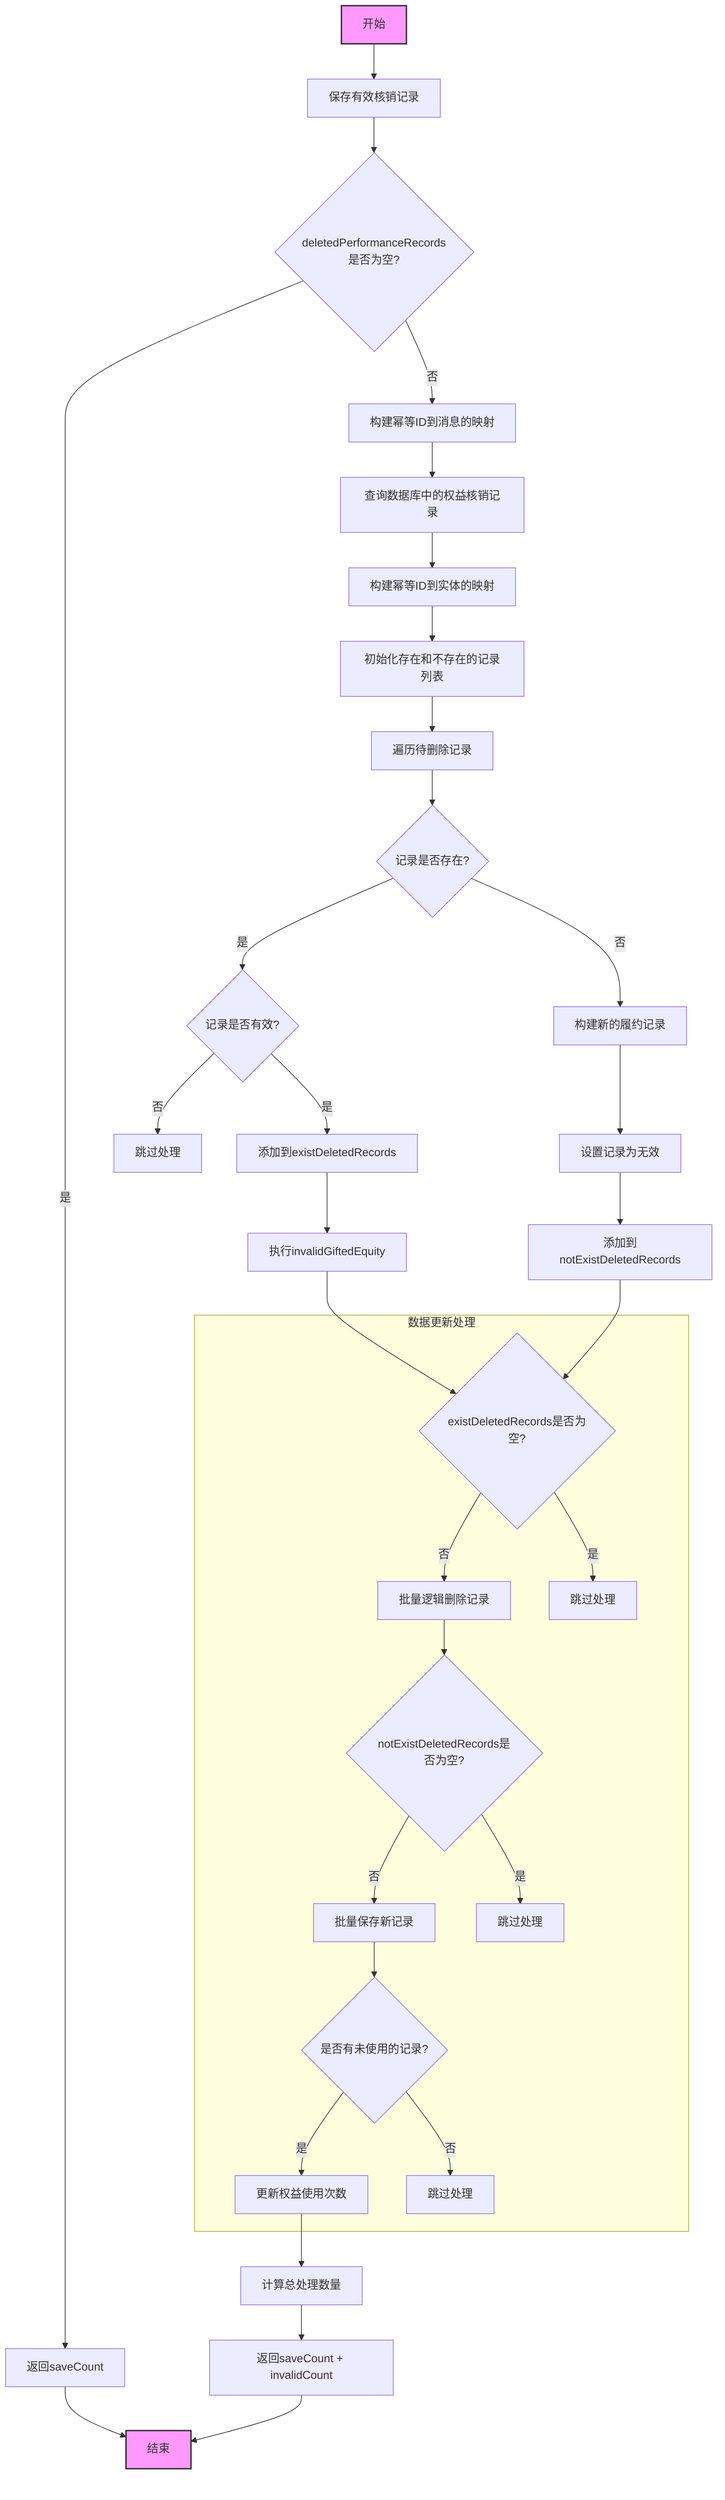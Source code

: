 flowchart TD
    A[开始] --> B[保存有效核销记录]
    B --> C{deletedPerformanceRecords是否为空?}
    C -->|是| D[返回saveCount]
    C -->|否| E[构建幂等ID到消息的映射]

    E --> F[查询数据库中的权益核销记录]
    F --> G[构建幂等ID到实体的映射]

    G --> H[初始化存在和不存在的记录列表]
    H --> I[遍历待删除记录]

    I --> J{记录是否存在?}
    J -->|是| K{记录是否有效?}
    J -->|否| L[构建新的履约记录]

    K -->|是| M[添加到existDeletedRecords]
    K -->|否| N[跳过处理]
    M --> O[执行invalidGiftedEquity]

    L --> P[设置记录为无效]
    P --> Q[添加到notExistDeletedRecords]

    subgraph 数据更新处理
        R{existDeletedRecords是否为空?}
        R -->|否| S[批量逻辑删除记录]
        R -->|是| T[跳过处理]

        U{notExistDeletedRecords是否为空?}
        U -->|否| V[批量保存新记录]
        U -->|是| W[跳过处理]

        X{是否有未使用的记录?}
        X -->|是| Y[更新权益使用次数]
        X -->|否| Z[跳过处理]
    end

    O --> R
    Q --> R
    S --> U
    V --> X
    Y --> AA[计算总处理数量]

    AA --> BB[返回saveCount + invalidCount]
    D --> CC[结束]
    BB --> CC

    style A fill:#f9f,stroke:#333,stroke-width:2px
    style CC fill:#f9f,stroke:#333,stroke-width:2px